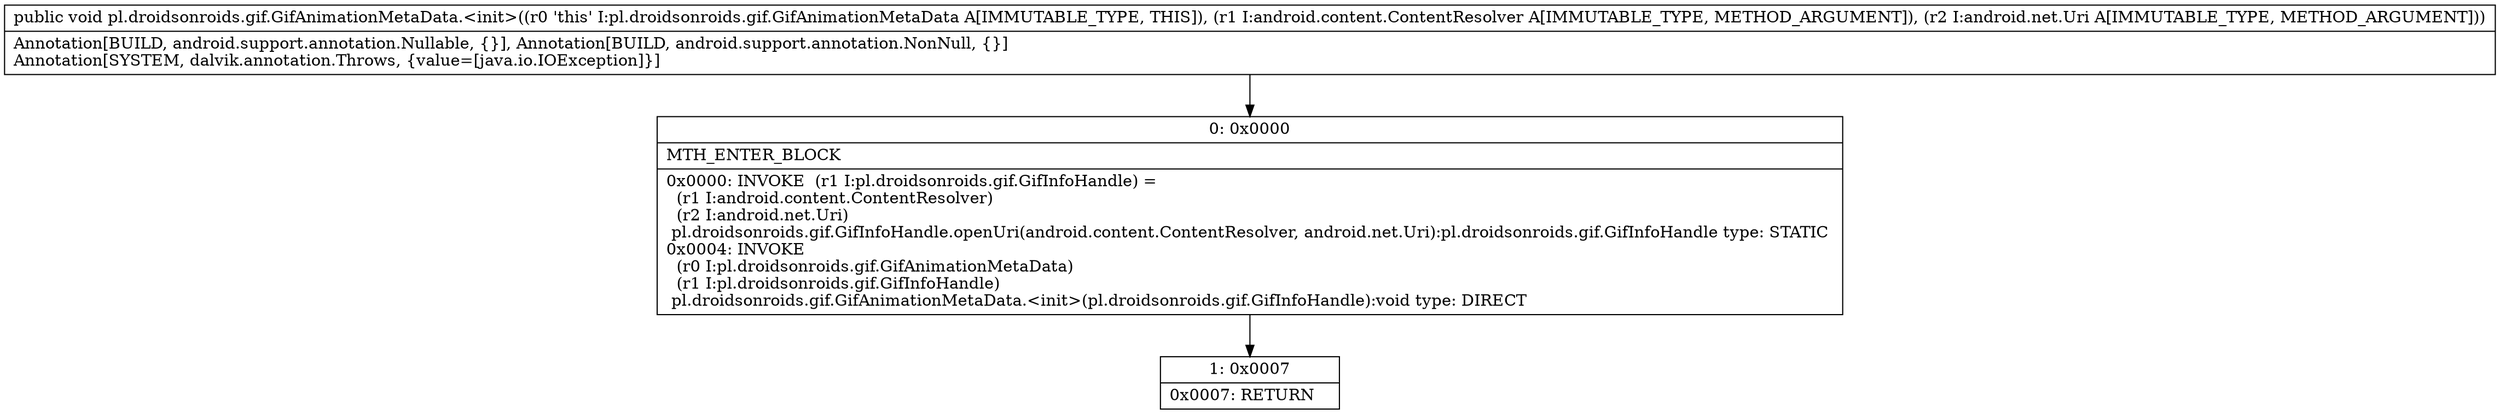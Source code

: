 digraph "CFG forpl.droidsonroids.gif.GifAnimationMetaData.\<init\>(Landroid\/content\/ContentResolver;Landroid\/net\/Uri;)V" {
Node_0 [shape=record,label="{0\:\ 0x0000|MTH_ENTER_BLOCK\l|0x0000: INVOKE  (r1 I:pl.droidsonroids.gif.GifInfoHandle) = \l  (r1 I:android.content.ContentResolver)\l  (r2 I:android.net.Uri)\l pl.droidsonroids.gif.GifInfoHandle.openUri(android.content.ContentResolver, android.net.Uri):pl.droidsonroids.gif.GifInfoHandle type: STATIC \l0x0004: INVOKE  \l  (r0 I:pl.droidsonroids.gif.GifAnimationMetaData)\l  (r1 I:pl.droidsonroids.gif.GifInfoHandle)\l pl.droidsonroids.gif.GifAnimationMetaData.\<init\>(pl.droidsonroids.gif.GifInfoHandle):void type: DIRECT \l}"];
Node_1 [shape=record,label="{1\:\ 0x0007|0x0007: RETURN   \l}"];
MethodNode[shape=record,label="{public void pl.droidsonroids.gif.GifAnimationMetaData.\<init\>((r0 'this' I:pl.droidsonroids.gif.GifAnimationMetaData A[IMMUTABLE_TYPE, THIS]), (r1 I:android.content.ContentResolver A[IMMUTABLE_TYPE, METHOD_ARGUMENT]), (r2 I:android.net.Uri A[IMMUTABLE_TYPE, METHOD_ARGUMENT]))  | Annotation[BUILD, android.support.annotation.Nullable, \{\}], Annotation[BUILD, android.support.annotation.NonNull, \{\}]\lAnnotation[SYSTEM, dalvik.annotation.Throws, \{value=[java.io.IOException]\}]\l}"];
MethodNode -> Node_0;
Node_0 -> Node_1;
}

